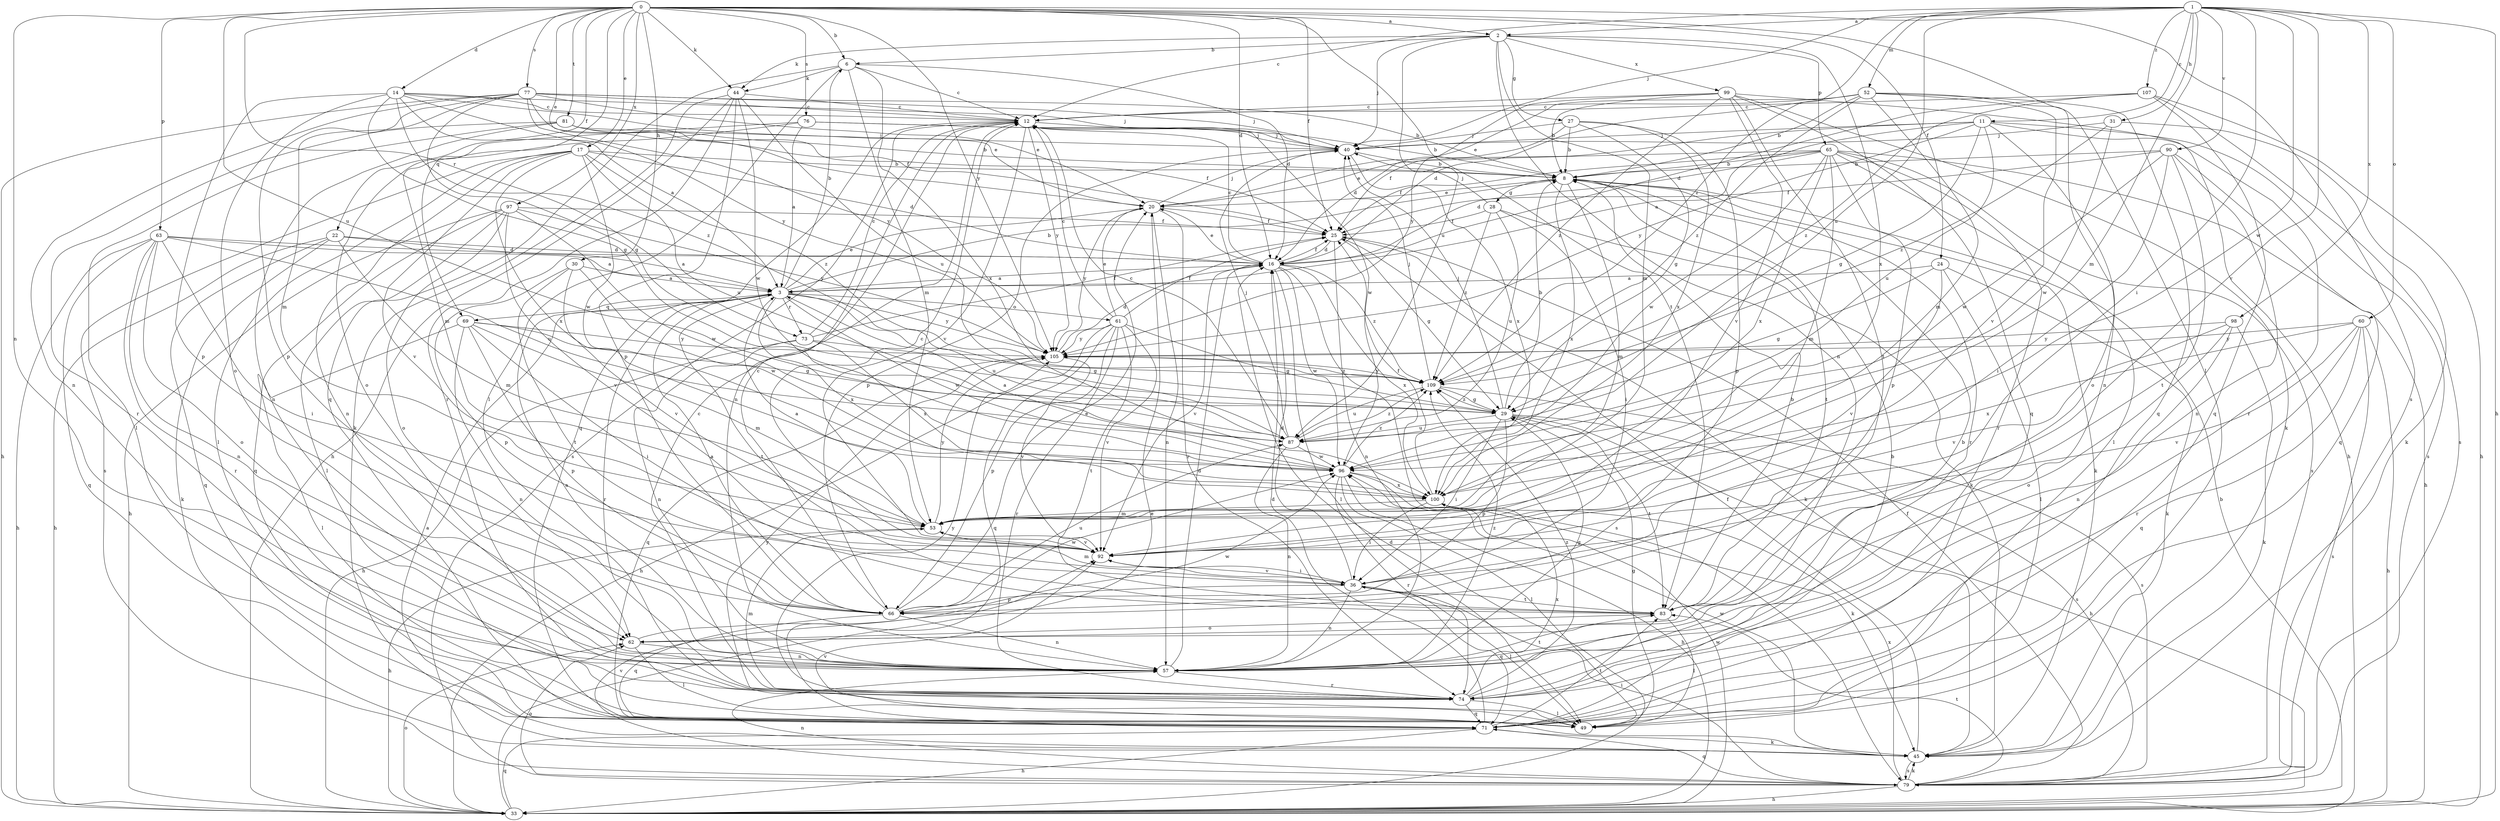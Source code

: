 strict digraph  {
0;
1;
2;
3;
6;
8;
11;
12;
14;
16;
17;
20;
22;
24;
25;
27;
28;
29;
30;
31;
33;
36;
40;
44;
45;
49;
52;
53;
57;
60;
61;
62;
63;
65;
66;
69;
71;
73;
74;
76;
77;
79;
81;
83;
87;
90;
92;
96;
97;
98;
99;
100;
105;
107;
109;
0 -> 2  [label=a];
0 -> 6  [label=b];
0 -> 14  [label=d];
0 -> 16  [label=d];
0 -> 17  [label=e];
0 -> 20  [label=e];
0 -> 22  [label=f];
0 -> 24  [label=f];
0 -> 25  [label=f];
0 -> 30  [label=h];
0 -> 44  [label=k];
0 -> 49  [label=l];
0 -> 57  [label=n];
0 -> 63  [label=p];
0 -> 69  [label=q];
0 -> 73  [label=r];
0 -> 76  [label=s];
0 -> 77  [label=s];
0 -> 79  [label=s];
0 -> 81  [label=t];
0 -> 83  [label=t];
0 -> 87  [label=u];
0 -> 97  [label=x];
0 -> 105  [label=y];
1 -> 2  [label=a];
1 -> 11  [label=c];
1 -> 12  [label=c];
1 -> 31  [label=h];
1 -> 33  [label=h];
1 -> 36  [label=i];
1 -> 40  [label=j];
1 -> 52  [label=m];
1 -> 53  [label=m];
1 -> 60  [label=o];
1 -> 87  [label=u];
1 -> 90  [label=v];
1 -> 92  [label=v];
1 -> 96  [label=w];
1 -> 98  [label=x];
1 -> 107  [label=z];
1 -> 109  [label=z];
2 -> 6  [label=b];
2 -> 27  [label=g];
2 -> 40  [label=j];
2 -> 44  [label=k];
2 -> 53  [label=m];
2 -> 57  [label=n];
2 -> 65  [label=p];
2 -> 87  [label=u];
2 -> 99  [label=x];
2 -> 100  [label=x];
3 -> 6  [label=b];
3 -> 8  [label=b];
3 -> 20  [label=e];
3 -> 61  [label=o];
3 -> 69  [label=q];
3 -> 73  [label=r];
3 -> 74  [label=r];
3 -> 83  [label=t];
3 -> 87  [label=u];
3 -> 96  [label=w];
3 -> 100  [label=x];
3 -> 105  [label=y];
6 -> 12  [label=c];
6 -> 16  [label=d];
6 -> 44  [label=k];
6 -> 49  [label=l];
6 -> 53  [label=m];
6 -> 71  [label=q];
6 -> 100  [label=x];
8 -> 20  [label=e];
8 -> 28  [label=g];
8 -> 45  [label=k];
8 -> 53  [label=m];
8 -> 74  [label=r];
8 -> 83  [label=t];
8 -> 100  [label=x];
11 -> 3  [label=a];
11 -> 25  [label=f];
11 -> 29  [label=g];
11 -> 40  [label=j];
11 -> 62  [label=o];
11 -> 74  [label=r];
11 -> 79  [label=s];
11 -> 87  [label=u];
11 -> 105  [label=y];
12 -> 40  [label=j];
12 -> 57  [label=n];
12 -> 71  [label=q];
12 -> 79  [label=s];
12 -> 92  [label=v];
12 -> 96  [label=w];
12 -> 105  [label=y];
14 -> 3  [label=a];
14 -> 12  [label=c];
14 -> 20  [label=e];
14 -> 29  [label=g];
14 -> 40  [label=j];
14 -> 62  [label=o];
14 -> 66  [label=p];
14 -> 105  [label=y];
14 -> 109  [label=z];
16 -> 3  [label=a];
16 -> 12  [label=c];
16 -> 20  [label=e];
16 -> 25  [label=f];
16 -> 49  [label=l];
16 -> 79  [label=s];
16 -> 92  [label=v];
16 -> 96  [label=w];
16 -> 100  [label=x];
16 -> 109  [label=z];
17 -> 8  [label=b];
17 -> 16  [label=d];
17 -> 49  [label=l];
17 -> 57  [label=n];
17 -> 79  [label=s];
17 -> 87  [label=u];
17 -> 92  [label=v];
17 -> 96  [label=w];
17 -> 100  [label=x];
17 -> 109  [label=z];
20 -> 25  [label=f];
20 -> 40  [label=j];
20 -> 57  [label=n];
20 -> 74  [label=r];
20 -> 105  [label=y];
22 -> 3  [label=a];
22 -> 16  [label=d];
22 -> 33  [label=h];
22 -> 45  [label=k];
22 -> 53  [label=m];
22 -> 71  [label=q];
24 -> 3  [label=a];
24 -> 29  [label=g];
24 -> 45  [label=k];
24 -> 49  [label=l];
24 -> 92  [label=v];
25 -> 16  [label=d];
25 -> 29  [label=g];
25 -> 45  [label=k];
25 -> 57  [label=n];
27 -> 8  [label=b];
27 -> 16  [label=d];
27 -> 29  [label=g];
27 -> 40  [label=j];
27 -> 66  [label=p];
27 -> 100  [label=x];
28 -> 25  [label=f];
28 -> 36  [label=i];
28 -> 40  [label=j];
28 -> 45  [label=k];
28 -> 87  [label=u];
28 -> 109  [label=z];
29 -> 8  [label=b];
29 -> 33  [label=h];
29 -> 36  [label=i];
29 -> 40  [label=j];
29 -> 66  [label=p];
29 -> 79  [label=s];
29 -> 83  [label=t];
29 -> 87  [label=u];
29 -> 109  [label=z];
30 -> 3  [label=a];
30 -> 66  [label=p];
30 -> 83  [label=t];
30 -> 92  [label=v];
30 -> 96  [label=w];
31 -> 40  [label=j];
31 -> 45  [label=k];
31 -> 96  [label=w];
31 -> 109  [label=z];
33 -> 8  [label=b];
33 -> 16  [label=d];
33 -> 20  [label=e];
33 -> 62  [label=o];
33 -> 71  [label=q];
33 -> 96  [label=w];
36 -> 16  [label=d];
36 -> 49  [label=l];
36 -> 53  [label=m];
36 -> 57  [label=n];
36 -> 66  [label=p];
36 -> 71  [label=q];
36 -> 83  [label=t];
36 -> 92  [label=v];
40 -> 8  [label=b];
40 -> 66  [label=p];
40 -> 100  [label=x];
44 -> 12  [label=c];
44 -> 33  [label=h];
44 -> 45  [label=k];
44 -> 66  [label=p];
44 -> 74  [label=r];
44 -> 87  [label=u];
44 -> 96  [label=w];
45 -> 3  [label=a];
45 -> 25  [label=f];
45 -> 79  [label=s];
45 -> 92  [label=v];
45 -> 96  [label=w];
49 -> 29  [label=g];
49 -> 105  [label=y];
52 -> 8  [label=b];
52 -> 12  [label=c];
52 -> 16  [label=d];
52 -> 20  [label=e];
52 -> 53  [label=m];
52 -> 57  [label=n];
52 -> 71  [label=q];
52 -> 92  [label=v];
52 -> 109  [label=z];
53 -> 3  [label=a];
53 -> 33  [label=h];
53 -> 92  [label=v];
53 -> 105  [label=y];
57 -> 3  [label=a];
57 -> 16  [label=d];
57 -> 29  [label=g];
57 -> 74  [label=r];
57 -> 83  [label=t];
57 -> 109  [label=z];
60 -> 33  [label=h];
60 -> 71  [label=q];
60 -> 74  [label=r];
60 -> 79  [label=s];
60 -> 92  [label=v];
60 -> 100  [label=x];
60 -> 105  [label=y];
61 -> 12  [label=c];
61 -> 20  [label=e];
61 -> 25  [label=f];
61 -> 29  [label=g];
61 -> 33  [label=h];
61 -> 66  [label=p];
61 -> 71  [label=q];
61 -> 74  [label=r];
61 -> 83  [label=t];
61 -> 92  [label=v];
61 -> 105  [label=y];
62 -> 49  [label=l];
62 -> 57  [label=n];
62 -> 96  [label=w];
63 -> 3  [label=a];
63 -> 16  [label=d];
63 -> 33  [label=h];
63 -> 36  [label=i];
63 -> 57  [label=n];
63 -> 62  [label=o];
63 -> 71  [label=q];
63 -> 74  [label=r];
63 -> 87  [label=u];
65 -> 8  [label=b];
65 -> 16  [label=d];
65 -> 20  [label=e];
65 -> 25  [label=f];
65 -> 33  [label=h];
65 -> 49  [label=l];
65 -> 53  [label=m];
65 -> 66  [label=p];
65 -> 74  [label=r];
65 -> 79  [label=s];
65 -> 96  [label=w];
65 -> 100  [label=x];
66 -> 3  [label=a];
66 -> 12  [label=c];
66 -> 20  [label=e];
66 -> 57  [label=n];
66 -> 71  [label=q];
66 -> 87  [label=u];
66 -> 96  [label=w];
69 -> 29  [label=g];
69 -> 36  [label=i];
69 -> 49  [label=l];
69 -> 53  [label=m];
69 -> 57  [label=n];
69 -> 66  [label=p];
69 -> 105  [label=y];
71 -> 8  [label=b];
71 -> 16  [label=d];
71 -> 33  [label=h];
71 -> 45  [label=k];
71 -> 83  [label=t];
73 -> 12  [label=c];
73 -> 25  [label=f];
73 -> 29  [label=g];
73 -> 33  [label=h];
73 -> 57  [label=n];
73 -> 100  [label=x];
74 -> 8  [label=b];
74 -> 12  [label=c];
74 -> 49  [label=l];
74 -> 53  [label=m];
74 -> 71  [label=q];
74 -> 100  [label=x];
74 -> 105  [label=y];
74 -> 109  [label=z];
76 -> 3  [label=a];
76 -> 8  [label=b];
76 -> 40  [label=j];
76 -> 53  [label=m];
76 -> 62  [label=o];
77 -> 8  [label=b];
77 -> 12  [label=c];
77 -> 20  [label=e];
77 -> 25  [label=f];
77 -> 29  [label=g];
77 -> 33  [label=h];
77 -> 40  [label=j];
77 -> 53  [label=m];
77 -> 57  [label=n];
77 -> 66  [label=p];
77 -> 105  [label=y];
79 -> 25  [label=f];
79 -> 33  [label=h];
79 -> 36  [label=i];
79 -> 45  [label=k];
79 -> 57  [label=n];
79 -> 62  [label=o];
79 -> 71  [label=q];
79 -> 83  [label=t];
79 -> 92  [label=v];
79 -> 100  [label=x];
81 -> 8  [label=b];
81 -> 25  [label=f];
81 -> 40  [label=j];
81 -> 49  [label=l];
81 -> 57  [label=n];
81 -> 74  [label=r];
83 -> 8  [label=b];
83 -> 49  [label=l];
83 -> 62  [label=o];
87 -> 12  [label=c];
87 -> 40  [label=j];
87 -> 57  [label=n];
87 -> 96  [label=w];
87 -> 109  [label=z];
90 -> 8  [label=b];
90 -> 25  [label=f];
90 -> 36  [label=i];
90 -> 57  [label=n];
90 -> 71  [label=q];
90 -> 83  [label=t];
90 -> 96  [label=w];
92 -> 12  [label=c];
92 -> 36  [label=i];
96 -> 3  [label=a];
96 -> 33  [label=h];
96 -> 45  [label=k];
96 -> 49  [label=l];
96 -> 74  [label=r];
96 -> 100  [label=x];
96 -> 109  [label=z];
97 -> 25  [label=f];
97 -> 33  [label=h];
97 -> 49  [label=l];
97 -> 62  [label=o];
97 -> 71  [label=q];
97 -> 92  [label=v];
97 -> 96  [label=w];
97 -> 105  [label=y];
98 -> 45  [label=k];
98 -> 57  [label=n];
98 -> 62  [label=o];
98 -> 92  [label=v];
98 -> 105  [label=y];
99 -> 8  [label=b];
99 -> 12  [label=c];
99 -> 33  [label=h];
99 -> 45  [label=k];
99 -> 71  [label=q];
99 -> 83  [label=t];
99 -> 92  [label=v];
99 -> 105  [label=y];
99 -> 109  [label=z];
100 -> 25  [label=f];
100 -> 36  [label=i];
100 -> 53  [label=m];
105 -> 16  [label=d];
105 -> 71  [label=q];
105 -> 92  [label=v];
105 -> 109  [label=z];
107 -> 12  [label=c];
107 -> 16  [label=d];
107 -> 33  [label=h];
107 -> 71  [label=q];
107 -> 79  [label=s];
107 -> 109  [label=z];
109 -> 29  [label=g];
109 -> 40  [label=j];
109 -> 79  [label=s];
109 -> 87  [label=u];
109 -> 105  [label=y];
}
